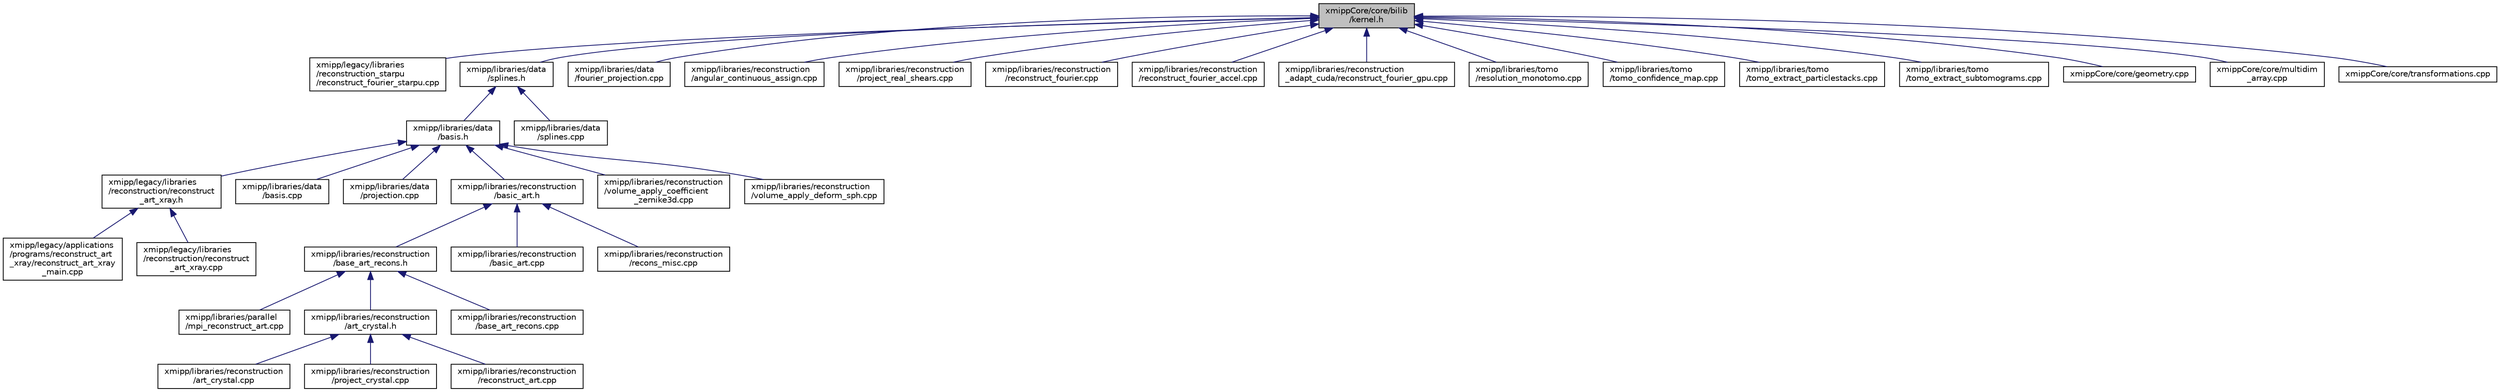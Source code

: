digraph "xmippCore/core/bilib/kernel.h"
{
  edge [fontname="Helvetica",fontsize="10",labelfontname="Helvetica",labelfontsize="10"];
  node [fontname="Helvetica",fontsize="10",shape=record];
  Node1 [label="xmippCore/core/bilib\l/kernel.h",height=0.2,width=0.4,color="black", fillcolor="grey75", style="filled", fontcolor="black"];
  Node1 -> Node2 [dir="back",color="midnightblue",fontsize="10",style="solid",fontname="Helvetica"];
  Node2 [label="xmipp/legacy/libraries\l/reconstruction_starpu\l/reconstruct_fourier_starpu.cpp",height=0.2,width=0.4,color="black", fillcolor="white", style="filled",URL="$reconstruct__fourier__starpu_8cpp.html"];
  Node1 -> Node3 [dir="back",color="midnightblue",fontsize="10",style="solid",fontname="Helvetica"];
  Node3 [label="xmipp/libraries/data\l/splines.h",height=0.2,width=0.4,color="black", fillcolor="white", style="filled",URL="$splines_8h.html"];
  Node3 -> Node4 [dir="back",color="midnightblue",fontsize="10",style="solid",fontname="Helvetica"];
  Node4 [label="xmipp/libraries/data\l/basis.h",height=0.2,width=0.4,color="black", fillcolor="white", style="filled",URL="$basis_8h.html"];
  Node4 -> Node5 [dir="back",color="midnightblue",fontsize="10",style="solid",fontname="Helvetica"];
  Node5 [label="xmipp/legacy/libraries\l/reconstruction/reconstruct\l_art_xray.h",height=0.2,width=0.4,color="black", fillcolor="white", style="filled",URL="$reconstruct__art__xray_8h.html"];
  Node5 -> Node6 [dir="back",color="midnightblue",fontsize="10",style="solid",fontname="Helvetica"];
  Node6 [label="xmipp/legacy/applications\l/programs/reconstruct_art\l_xray/reconstruct_art_xray\l_main.cpp",height=0.2,width=0.4,color="black", fillcolor="white", style="filled",URL="$reconstruct__art__xray__main_8cpp.html"];
  Node5 -> Node7 [dir="back",color="midnightblue",fontsize="10",style="solid",fontname="Helvetica"];
  Node7 [label="xmipp/legacy/libraries\l/reconstruction/reconstruct\l_art_xray.cpp",height=0.2,width=0.4,color="black", fillcolor="white", style="filled",URL="$reconstruct__art__xray_8cpp.html"];
  Node4 -> Node8 [dir="back",color="midnightblue",fontsize="10",style="solid",fontname="Helvetica"];
  Node8 [label="xmipp/libraries/data\l/basis.cpp",height=0.2,width=0.4,color="black", fillcolor="white", style="filled",URL="$basis_8cpp.html"];
  Node4 -> Node9 [dir="back",color="midnightblue",fontsize="10",style="solid",fontname="Helvetica"];
  Node9 [label="xmipp/libraries/data\l/projection.cpp",height=0.2,width=0.4,color="black", fillcolor="white", style="filled",URL="$projection_8cpp.html"];
  Node4 -> Node10 [dir="back",color="midnightblue",fontsize="10",style="solid",fontname="Helvetica"];
  Node10 [label="xmipp/libraries/reconstruction\l/basic_art.h",height=0.2,width=0.4,color="black", fillcolor="white", style="filled",URL="$basic__art_8h.html"];
  Node10 -> Node11 [dir="back",color="midnightblue",fontsize="10",style="solid",fontname="Helvetica"];
  Node11 [label="xmipp/libraries/reconstruction\l/base_art_recons.h",height=0.2,width=0.4,color="black", fillcolor="white", style="filled",URL="$base__art__recons_8h.html"];
  Node11 -> Node12 [dir="back",color="midnightblue",fontsize="10",style="solid",fontname="Helvetica"];
  Node12 [label="xmipp/libraries/parallel\l/mpi_reconstruct_art.cpp",height=0.2,width=0.4,color="black", fillcolor="white", style="filled",URL="$mpi__reconstruct__art_8cpp.html"];
  Node11 -> Node13 [dir="back",color="midnightblue",fontsize="10",style="solid",fontname="Helvetica"];
  Node13 [label="xmipp/libraries/reconstruction\l/art_crystal.h",height=0.2,width=0.4,color="black", fillcolor="white", style="filled",URL="$art__crystal_8h.html"];
  Node13 -> Node14 [dir="back",color="midnightblue",fontsize="10",style="solid",fontname="Helvetica"];
  Node14 [label="xmipp/libraries/reconstruction\l/art_crystal.cpp",height=0.2,width=0.4,color="black", fillcolor="white", style="filled",URL="$art__crystal_8cpp.html"];
  Node13 -> Node15 [dir="back",color="midnightblue",fontsize="10",style="solid",fontname="Helvetica"];
  Node15 [label="xmipp/libraries/reconstruction\l/project_crystal.cpp",height=0.2,width=0.4,color="black", fillcolor="white", style="filled",URL="$project__crystal_8cpp.html"];
  Node13 -> Node16 [dir="back",color="midnightblue",fontsize="10",style="solid",fontname="Helvetica"];
  Node16 [label="xmipp/libraries/reconstruction\l/reconstruct_art.cpp",height=0.2,width=0.4,color="black", fillcolor="white", style="filled",URL="$reconstruct__art_8cpp.html"];
  Node11 -> Node17 [dir="back",color="midnightblue",fontsize="10",style="solid",fontname="Helvetica"];
  Node17 [label="xmipp/libraries/reconstruction\l/base_art_recons.cpp",height=0.2,width=0.4,color="black", fillcolor="white", style="filled",URL="$base__art__recons_8cpp.html"];
  Node10 -> Node18 [dir="back",color="midnightblue",fontsize="10",style="solid",fontname="Helvetica"];
  Node18 [label="xmipp/libraries/reconstruction\l/basic_art.cpp",height=0.2,width=0.4,color="black", fillcolor="white", style="filled",URL="$basic__art_8cpp.html"];
  Node10 -> Node19 [dir="back",color="midnightblue",fontsize="10",style="solid",fontname="Helvetica"];
  Node19 [label="xmipp/libraries/reconstruction\l/recons_misc.cpp",height=0.2,width=0.4,color="black", fillcolor="white", style="filled",URL="$recons__misc_8cpp.html"];
  Node4 -> Node20 [dir="back",color="midnightblue",fontsize="10",style="solid",fontname="Helvetica"];
  Node20 [label="xmipp/libraries/reconstruction\l/volume_apply_coefficient\l_zernike3d.cpp",height=0.2,width=0.4,color="black", fillcolor="white", style="filled",URL="$libraries_2reconstruction_2volume__apply__coefficient__zernike3d_8cpp.html"];
  Node4 -> Node21 [dir="back",color="midnightblue",fontsize="10",style="solid",fontname="Helvetica"];
  Node21 [label="xmipp/libraries/reconstruction\l/volume_apply_deform_sph.cpp",height=0.2,width=0.4,color="black", fillcolor="white", style="filled",URL="$libraries_2reconstruction_2volume__apply__deform__sph_8cpp.html"];
  Node3 -> Node22 [dir="back",color="midnightblue",fontsize="10",style="solid",fontname="Helvetica"];
  Node22 [label="xmipp/libraries/data\l/splines.cpp",height=0.2,width=0.4,color="black", fillcolor="white", style="filled",URL="$splines_8cpp.html"];
  Node1 -> Node23 [dir="back",color="midnightblue",fontsize="10",style="solid",fontname="Helvetica"];
  Node23 [label="xmipp/libraries/data\l/fourier_projection.cpp",height=0.2,width=0.4,color="black", fillcolor="white", style="filled",URL="$fourier__projection_8cpp.html"];
  Node1 -> Node24 [dir="back",color="midnightblue",fontsize="10",style="solid",fontname="Helvetica"];
  Node24 [label="xmipp/libraries/reconstruction\l/angular_continuous_assign.cpp",height=0.2,width=0.4,color="black", fillcolor="white", style="filled",URL="$angular__continuous__assign_8cpp.html"];
  Node1 -> Node25 [dir="back",color="midnightblue",fontsize="10",style="solid",fontname="Helvetica"];
  Node25 [label="xmipp/libraries/reconstruction\l/project_real_shears.cpp",height=0.2,width=0.4,color="black", fillcolor="white", style="filled",URL="$project__real__shears_8cpp.html"];
  Node1 -> Node26 [dir="back",color="midnightblue",fontsize="10",style="solid",fontname="Helvetica"];
  Node26 [label="xmipp/libraries/reconstruction\l/reconstruct_fourier.cpp",height=0.2,width=0.4,color="black", fillcolor="white", style="filled",URL="$reconstruct__fourier_8cpp.html"];
  Node1 -> Node27 [dir="back",color="midnightblue",fontsize="10",style="solid",fontname="Helvetica"];
  Node27 [label="xmipp/libraries/reconstruction\l/reconstruct_fourier_accel.cpp",height=0.2,width=0.4,color="black", fillcolor="white", style="filled",URL="$reconstruct__fourier__accel_8cpp.html"];
  Node1 -> Node28 [dir="back",color="midnightblue",fontsize="10",style="solid",fontname="Helvetica"];
  Node28 [label="xmipp/libraries/reconstruction\l_adapt_cuda/reconstruct_fourier_gpu.cpp",height=0.2,width=0.4,color="black", fillcolor="white", style="filled",URL="$reconstruct__fourier__gpu_8cpp.html"];
  Node1 -> Node29 [dir="back",color="midnightblue",fontsize="10",style="solid",fontname="Helvetica"];
  Node29 [label="xmipp/libraries/tomo\l/resolution_monotomo.cpp",height=0.2,width=0.4,color="black", fillcolor="white", style="filled",URL="$resolution__monotomo_8cpp.html"];
  Node1 -> Node30 [dir="back",color="midnightblue",fontsize="10",style="solid",fontname="Helvetica"];
  Node30 [label="xmipp/libraries/tomo\l/tomo_confidence_map.cpp",height=0.2,width=0.4,color="black", fillcolor="white", style="filled",URL="$libraries_2tomo_2tomo__confidence__map_8cpp.html"];
  Node1 -> Node31 [dir="back",color="midnightblue",fontsize="10",style="solid",fontname="Helvetica"];
  Node31 [label="xmipp/libraries/tomo\l/tomo_extract_particlestacks.cpp",height=0.2,width=0.4,color="black", fillcolor="white", style="filled",URL="$tomo__extract__particlestacks_8cpp.html"];
  Node1 -> Node32 [dir="back",color="midnightblue",fontsize="10",style="solid",fontname="Helvetica"];
  Node32 [label="xmipp/libraries/tomo\l/tomo_extract_subtomograms.cpp",height=0.2,width=0.4,color="black", fillcolor="white", style="filled",URL="$tomo__extract__subtomograms_8cpp.html"];
  Node1 -> Node33 [dir="back",color="midnightblue",fontsize="10",style="solid",fontname="Helvetica"];
  Node33 [label="xmippCore/core/geometry.cpp",height=0.2,width=0.4,color="black", fillcolor="white", style="filled",URL="$geometry_8cpp.html"];
  Node1 -> Node34 [dir="back",color="midnightblue",fontsize="10",style="solid",fontname="Helvetica"];
  Node34 [label="xmippCore/core/multidim\l_array.cpp",height=0.2,width=0.4,color="black", fillcolor="white", style="filled",URL="$multidim__array_8cpp.html"];
  Node1 -> Node35 [dir="back",color="midnightblue",fontsize="10",style="solid",fontname="Helvetica"];
  Node35 [label="xmippCore/core/transformations.cpp",height=0.2,width=0.4,color="black", fillcolor="white", style="filled",URL="$transformations_8cpp.html"];
}
